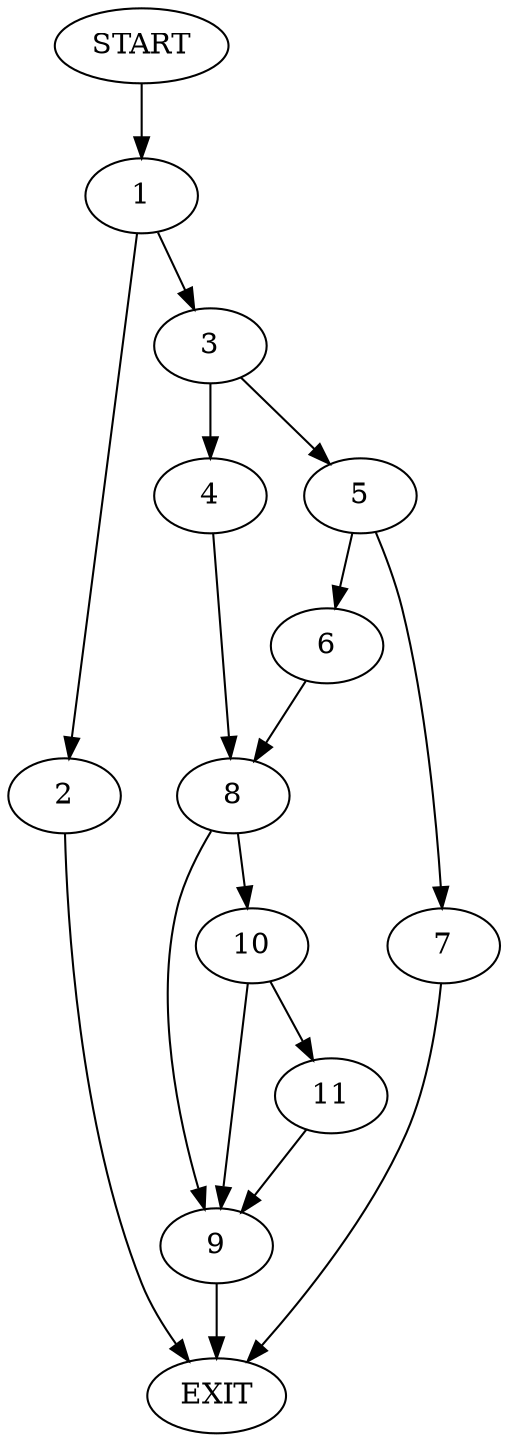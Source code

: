 digraph {
0 [label="START"]
12 [label="EXIT"]
0 -> 1
1 -> 2
1 -> 3
2 -> 12
3 -> 4
3 -> 5
5 -> 6
5 -> 7
4 -> 8
6 -> 8
7 -> 12
8 -> 9
8 -> 10
10 -> 11
10 -> 9
9 -> 12
11 -> 9
}

